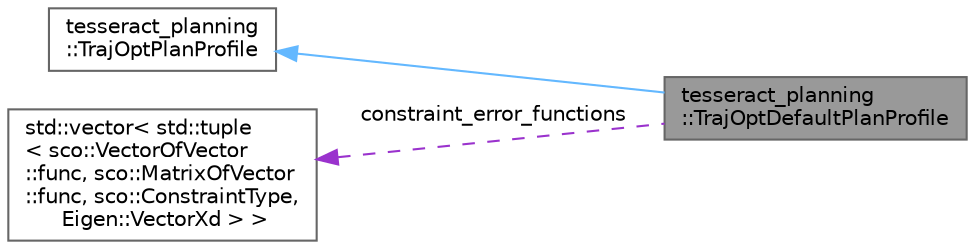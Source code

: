 digraph "tesseract_planning::TrajOptDefaultPlanProfile"
{
 // LATEX_PDF_SIZE
  bgcolor="transparent";
  edge [fontname=Helvetica,fontsize=10,labelfontname=Helvetica,labelfontsize=10];
  node [fontname=Helvetica,fontsize=10,shape=box,height=0.2,width=0.4];
  rankdir="LR";
  Node1 [label="tesseract_planning\l::TrajOptDefaultPlanProfile",height=0.2,width=0.4,color="gray40", fillcolor="grey60", style="filled", fontcolor="black",tooltip=" "];
  Node2 -> Node1 [dir="back",color="steelblue1",style="solid"];
  Node2 [label="tesseract_planning\l::TrajOptPlanProfile",height=0.2,width=0.4,color="gray40", fillcolor="white", style="filled",URL="$d2/dd4/classtesseract__planning_1_1TrajOptPlanProfile.html",tooltip=" "];
  Node3 -> Node1 [dir="back",color="darkorchid3",style="dashed",label=" constraint_error_functions" ];
  Node3 [label="std::vector\< std::tuple\l\< sco::VectorOfVector\l::func, sco::MatrixOfVector\l::func, sco::ConstraintType,\l Eigen::VectorXd \> \>",height=0.2,width=0.4,color="gray40", fillcolor="white", style="filled",tooltip=" "];
}
